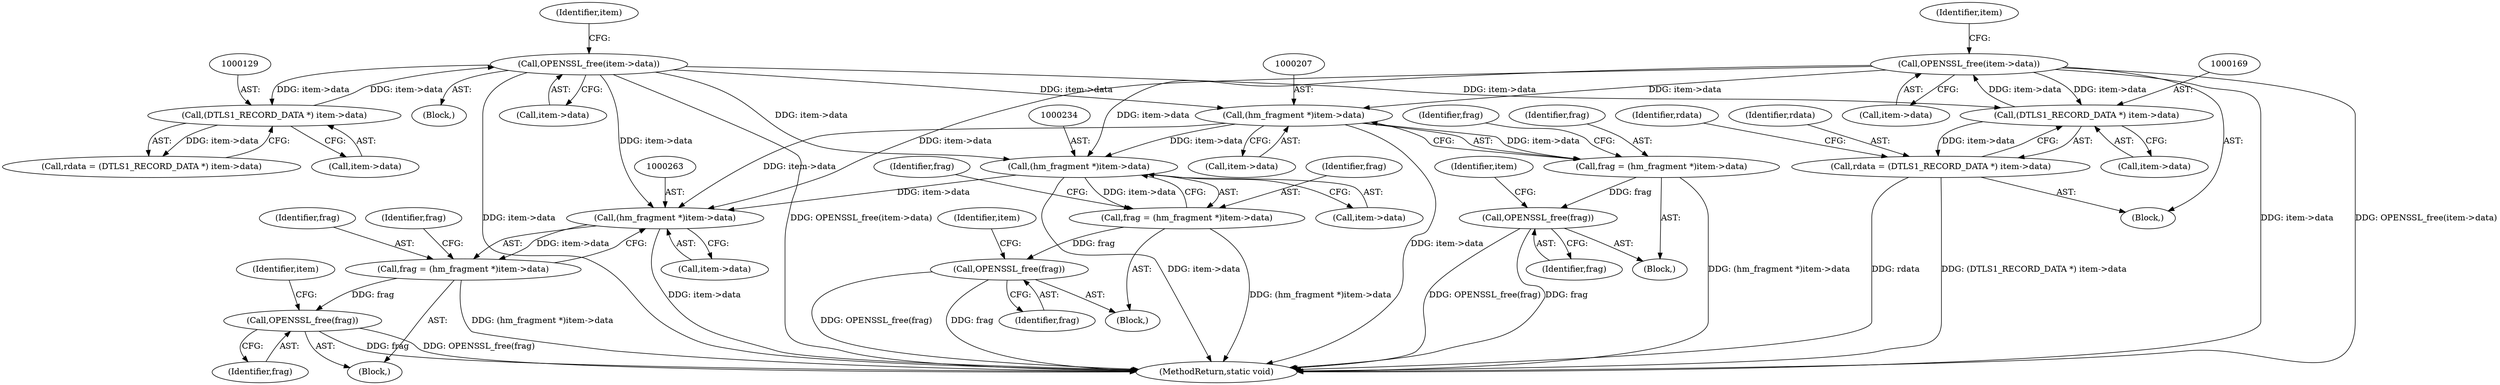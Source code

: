 digraph "0_openssl_470990fee0182566d439ef7e82d1abf18b7085d7@API" {
"1000186" [label="(Call,OPENSSL_free(item->data))"];
"1000168" [label="(Call,(DTLS1_RECORD_DATA *) item->data)"];
"1000186" [label="(Call,OPENSSL_free(item->data))"];
"1000146" [label="(Call,OPENSSL_free(item->data))"];
"1000128" [label="(Call,(DTLS1_RECORD_DATA *) item->data)"];
"1000166" [label="(Call,rdata = (DTLS1_RECORD_DATA *) item->data)"];
"1000206" [label="(Call,(hm_fragment *)item->data)"];
"1000204" [label="(Call,frag = (hm_fragment *)item->data)"];
"1000215" [label="(Call,OPENSSL_free(frag))"];
"1000233" [label="(Call,(hm_fragment *)item->data)"];
"1000231" [label="(Call,frag = (hm_fragment *)item->data)"];
"1000242" [label="(Call,OPENSSL_free(frag))"];
"1000262" [label="(Call,(hm_fragment *)item->data)"];
"1000260" [label="(Call,frag = (hm_fragment *)item->data)"];
"1000271" [label="(Call,OPENSSL_free(frag))"];
"1000204" [label="(Call,frag = (hm_fragment *)item->data)"];
"1000275" [label="(MethodReturn,static void)"];
"1000128" [label="(Call,(DTLS1_RECORD_DATA *) item->data)"];
"1000168" [label="(Call,(DTLS1_RECORD_DATA *) item->data)"];
"1000218" [label="(Identifier,item)"];
"1000186" [label="(Call,OPENSSL_free(item->data))"];
"1000203" [label="(Block,)"];
"1000264" [label="(Call,item->data)"];
"1000125" [label="(Block,)"];
"1000166" [label="(Call,rdata = (DTLS1_RECORD_DATA *) item->data)"];
"1000230" [label="(Block,)"];
"1000191" [label="(Identifier,item)"];
"1000261" [label="(Identifier,frag)"];
"1000187" [label="(Call,item->data)"];
"1000269" [label="(Identifier,frag)"];
"1000240" [label="(Identifier,frag)"];
"1000272" [label="(Identifier,frag)"];
"1000126" [label="(Call,rdata = (DTLS1_RECORD_DATA *) item->data)"];
"1000130" [label="(Call,item->data)"];
"1000205" [label="(Identifier,frag)"];
"1000259" [label="(Block,)"];
"1000176" [label="(Identifier,rdata)"];
"1000213" [label="(Identifier,frag)"];
"1000233" [label="(Call,(hm_fragment *)item->data)"];
"1000170" [label="(Call,item->data)"];
"1000146" [label="(Call,OPENSSL_free(item->data))"];
"1000235" [label="(Call,item->data)"];
"1000231" [label="(Call,frag = (hm_fragment *)item->data)"];
"1000260" [label="(Call,frag = (hm_fragment *)item->data)"];
"1000245" [label="(Identifier,item)"];
"1000242" [label="(Call,OPENSSL_free(frag))"];
"1000215" [label="(Call,OPENSSL_free(frag))"];
"1000206" [label="(Call,(hm_fragment *)item->data)"];
"1000271" [label="(Call,OPENSSL_free(frag))"];
"1000243" [label="(Identifier,frag)"];
"1000232" [label="(Identifier,frag)"];
"1000208" [label="(Call,item->data)"];
"1000216" [label="(Identifier,frag)"];
"1000147" [label="(Call,item->data)"];
"1000167" [label="(Identifier,rdata)"];
"1000151" [label="(Identifier,item)"];
"1000274" [label="(Identifier,item)"];
"1000262" [label="(Call,(hm_fragment *)item->data)"];
"1000165" [label="(Block,)"];
"1000186" -> "1000165"  [label="AST: "];
"1000186" -> "1000187"  [label="CFG: "];
"1000187" -> "1000186"  [label="AST: "];
"1000191" -> "1000186"  [label="CFG: "];
"1000186" -> "1000275"  [label="DDG: item->data"];
"1000186" -> "1000275"  [label="DDG: OPENSSL_free(item->data)"];
"1000186" -> "1000168"  [label="DDG: item->data"];
"1000168" -> "1000186"  [label="DDG: item->data"];
"1000186" -> "1000206"  [label="DDG: item->data"];
"1000186" -> "1000233"  [label="DDG: item->data"];
"1000186" -> "1000262"  [label="DDG: item->data"];
"1000168" -> "1000166"  [label="AST: "];
"1000168" -> "1000170"  [label="CFG: "];
"1000169" -> "1000168"  [label="AST: "];
"1000170" -> "1000168"  [label="AST: "];
"1000166" -> "1000168"  [label="CFG: "];
"1000168" -> "1000166"  [label="DDG: item->data"];
"1000146" -> "1000168"  [label="DDG: item->data"];
"1000146" -> "1000125"  [label="AST: "];
"1000146" -> "1000147"  [label="CFG: "];
"1000147" -> "1000146"  [label="AST: "];
"1000151" -> "1000146"  [label="CFG: "];
"1000146" -> "1000275"  [label="DDG: OPENSSL_free(item->data)"];
"1000146" -> "1000275"  [label="DDG: item->data"];
"1000146" -> "1000128"  [label="DDG: item->data"];
"1000128" -> "1000146"  [label="DDG: item->data"];
"1000146" -> "1000206"  [label="DDG: item->data"];
"1000146" -> "1000233"  [label="DDG: item->data"];
"1000146" -> "1000262"  [label="DDG: item->data"];
"1000128" -> "1000126"  [label="AST: "];
"1000128" -> "1000130"  [label="CFG: "];
"1000129" -> "1000128"  [label="AST: "];
"1000130" -> "1000128"  [label="AST: "];
"1000126" -> "1000128"  [label="CFG: "];
"1000128" -> "1000126"  [label="DDG: item->data"];
"1000166" -> "1000165"  [label="AST: "];
"1000167" -> "1000166"  [label="AST: "];
"1000176" -> "1000166"  [label="CFG: "];
"1000166" -> "1000275"  [label="DDG: (DTLS1_RECORD_DATA *) item->data"];
"1000166" -> "1000275"  [label="DDG: rdata"];
"1000206" -> "1000204"  [label="AST: "];
"1000206" -> "1000208"  [label="CFG: "];
"1000207" -> "1000206"  [label="AST: "];
"1000208" -> "1000206"  [label="AST: "];
"1000204" -> "1000206"  [label="CFG: "];
"1000206" -> "1000275"  [label="DDG: item->data"];
"1000206" -> "1000204"  [label="DDG: item->data"];
"1000206" -> "1000233"  [label="DDG: item->data"];
"1000206" -> "1000262"  [label="DDG: item->data"];
"1000204" -> "1000203"  [label="AST: "];
"1000205" -> "1000204"  [label="AST: "];
"1000213" -> "1000204"  [label="CFG: "];
"1000204" -> "1000275"  [label="DDG: (hm_fragment *)item->data"];
"1000204" -> "1000215"  [label="DDG: frag"];
"1000215" -> "1000203"  [label="AST: "];
"1000215" -> "1000216"  [label="CFG: "];
"1000216" -> "1000215"  [label="AST: "];
"1000218" -> "1000215"  [label="CFG: "];
"1000215" -> "1000275"  [label="DDG: frag"];
"1000215" -> "1000275"  [label="DDG: OPENSSL_free(frag)"];
"1000233" -> "1000231"  [label="AST: "];
"1000233" -> "1000235"  [label="CFG: "];
"1000234" -> "1000233"  [label="AST: "];
"1000235" -> "1000233"  [label="AST: "];
"1000231" -> "1000233"  [label="CFG: "];
"1000233" -> "1000275"  [label="DDG: item->data"];
"1000233" -> "1000231"  [label="DDG: item->data"];
"1000233" -> "1000262"  [label="DDG: item->data"];
"1000231" -> "1000230"  [label="AST: "];
"1000232" -> "1000231"  [label="AST: "];
"1000240" -> "1000231"  [label="CFG: "];
"1000231" -> "1000275"  [label="DDG: (hm_fragment *)item->data"];
"1000231" -> "1000242"  [label="DDG: frag"];
"1000242" -> "1000230"  [label="AST: "];
"1000242" -> "1000243"  [label="CFG: "];
"1000243" -> "1000242"  [label="AST: "];
"1000245" -> "1000242"  [label="CFG: "];
"1000242" -> "1000275"  [label="DDG: OPENSSL_free(frag)"];
"1000242" -> "1000275"  [label="DDG: frag"];
"1000262" -> "1000260"  [label="AST: "];
"1000262" -> "1000264"  [label="CFG: "];
"1000263" -> "1000262"  [label="AST: "];
"1000264" -> "1000262"  [label="AST: "];
"1000260" -> "1000262"  [label="CFG: "];
"1000262" -> "1000275"  [label="DDG: item->data"];
"1000262" -> "1000260"  [label="DDG: item->data"];
"1000260" -> "1000259"  [label="AST: "];
"1000261" -> "1000260"  [label="AST: "];
"1000269" -> "1000260"  [label="CFG: "];
"1000260" -> "1000275"  [label="DDG: (hm_fragment *)item->data"];
"1000260" -> "1000271"  [label="DDG: frag"];
"1000271" -> "1000259"  [label="AST: "];
"1000271" -> "1000272"  [label="CFG: "];
"1000272" -> "1000271"  [label="AST: "];
"1000274" -> "1000271"  [label="CFG: "];
"1000271" -> "1000275"  [label="DDG: frag"];
"1000271" -> "1000275"  [label="DDG: OPENSSL_free(frag)"];
}
